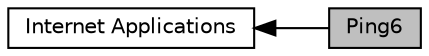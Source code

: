 digraph "Ping6"
{
  edge [fontname="Helvetica",fontsize="10",labelfontname="Helvetica",labelfontsize="10"];
  node [fontname="Helvetica",fontsize="10",shape=box];
  rankdir=LR;
  Node2 [label="Internet Applications",height=0.2,width=0.4,color="black", fillcolor="white", style="filled",URL="$group__internet-apps.html",tooltip="This section documents the API of the ns-3 Internet-specific applications module."];
  Node1 [label="Ping6",height=0.2,width=0.4,color="black", fillcolor="grey75", style="filled", fontcolor="black",tooltip=" "];
  Node2->Node1 [shape=plaintext, dir="back", style="solid"];
}
